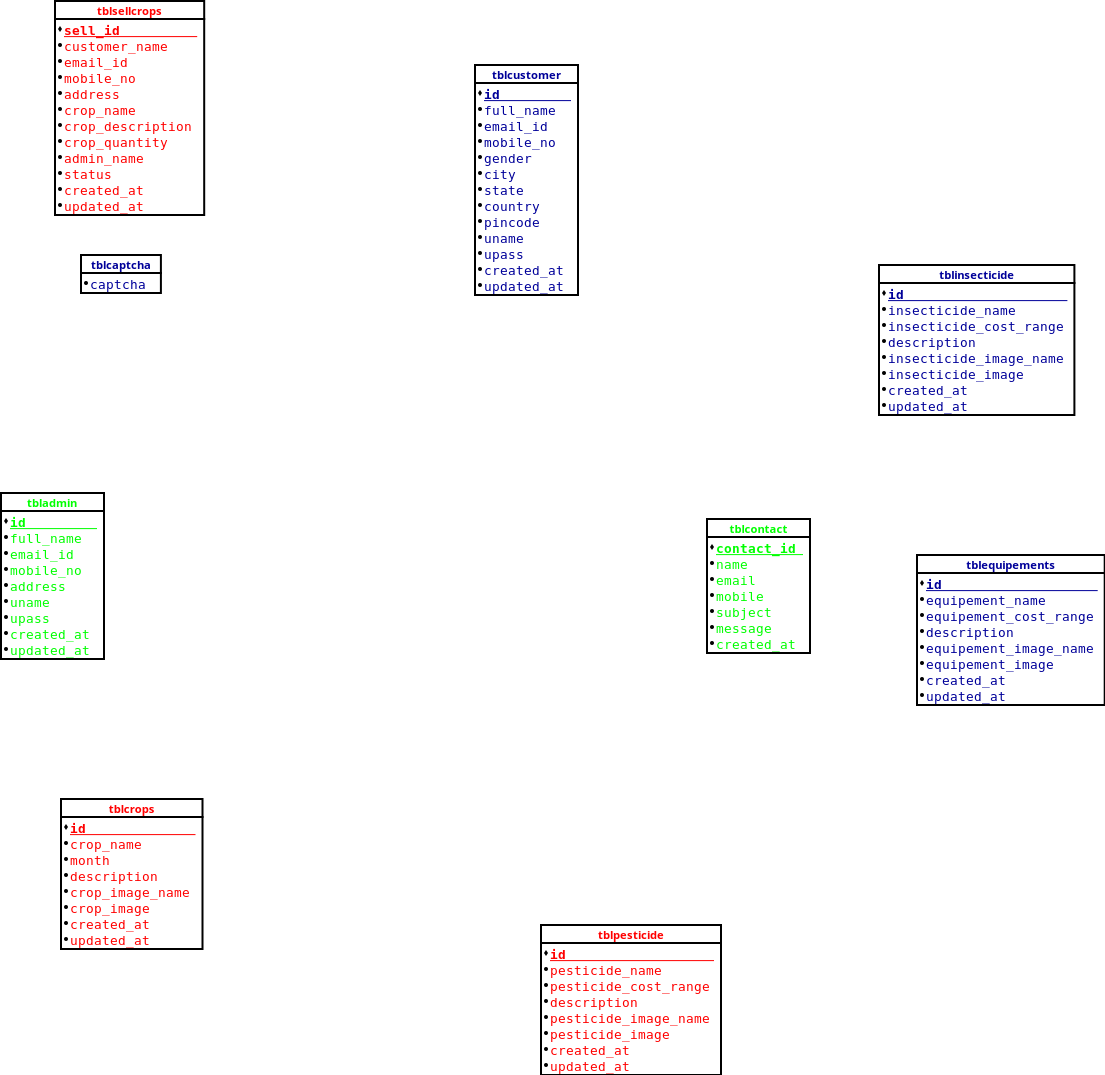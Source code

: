 <?xml version="1.0" encoding="UTF-8"?>
<dia:diagram xmlns:dia="http://www.lysator.liu.se/~alla/dia/">
   <dia:layer name="Background" visible="true" active="true">
      <dia:object type="Database - Table" version="0" id="1"><dia:attribute name="obj_pos">
                <dia:point val="8.2,32"/>
            </dia:attribute>
            <dia:attribute name="obj_bb">
                <dia:rectangle val="8.2,32;9.97,9.2"/>
            </dia:attribute>
            <dia:attribute name="meta">
                <dia:composite type="dict"/>
            </dia:attribute>
            <dia:attribute name="elem_corner">
                <dia:point val="8.2,32"/>
            </dia:attribute>
            <dia:attribute name="elem_width">
                <dia:real val="5.92"/>
            </dia:attribute>
            <dia:attribute name="elem_height">
                <dia:real val="3.5"/>
            </dia:attribute>
            <dia:attribute name="text_colour">
                <dia:color val="#00FF00"/>
            </dia:attribute>
            <dia:attribute name="line_colour">
                <dia:color val="#000000"/>
            </dia:attribute>
            <dia:attribute name="fill_colour">
                <dia:color val="#ffffff"/>
            </dia:attribute>
            <dia:attribute name="line_width">
                <dia:real val="0.1"/>
            </dia:attribute>
            <dia:attribute name="name">
                <dia:string>#tbladmin#</dia:string>
            </dia:attribute>
            <dia:attribute name="comment">
                <dia:string>##</dia:string>
            </dia:attribute>
            <dia:attribute name="visible_comment">
                <dia:boolean val="false"/>
            </dia:attribute>
            <dia:attribute name="tagging_comment">
                <dia:boolean val="false"/>
            </dia:attribute>
            <dia:attribute name="underline_primary_key">
                <dia:boolean val="true"/>
            </dia:attribute>
            <dia:attribute name="bold_primary_keys">
                <dia:boolean val="true"/>
            </dia:attribute>
            <dia:attribute name="normal_font">
                <dia:font family="monospace" style="0" name="Courier"/>
            </dia:attribute>
            <dia:attribute name="name_font">
                <dia:font family="sans" style="80" name="Helvetica-Bold"/>
            </dia:attribute>
            <dia:attribute name="comment_font">
                <dia:font family="sans" style="0" name="Helvetica"/>
            </dia:attribute>
            <dia:attribute name="normal_font_height">
                <dia:real val="0.8"/>
            </dia:attribute>
            <dia:attribute name="name_font_height">
                <dia:real val="0.7"/>
            </dia:attribute>
            <dia:attribute name="comment_font_height">
                <dia:real val="0.7"/>
            </dia:attribute>         <dia:attribute name="attributes"><dia:composite type="table_attribute">
                    <dia:attribute name="name">
                <dia:string>#id#</dia:string>
                </dia:attribute>
                <dia:attribute name="type">
                    <dia:string>##</dia:string>
                </dia:attribute>
                    <dia:attribute name="comment">
                <dia:string>##</dia:string>
                </dia:attribute><dia:attribute name="primary_key">
                    <dia:boolean val="true"/>
                </dia:attribute>
                <dia:attribute name="nullable">
                    <dia:boolean val="false"/>
                </dia:attribute>
                <dia:attribute name="unique">
                    <dia:boolean val="true"/>
                </dia:attribute>
                </dia:composite><dia:composite type="table_attribute">
                    <dia:attribute name="name">
                <dia:string>#full_name#</dia:string>
                </dia:attribute>
                <dia:attribute name="type">
                    <dia:string>##</dia:string>
                </dia:attribute>
                    <dia:attribute name="comment">
                <dia:string>##</dia:string>
                </dia:attribute><dia:attribute name="primary_key">
                    <dia:boolean val="false"/>
                </dia:attribute>
                <dia:attribute name="nullable">
                    <dia:boolean val="false"/>
                </dia:attribute>
                <dia:attribute name="unique">
                    <dia:boolean val="false"/>
                </dia:attribute>
                </dia:composite><dia:composite type="table_attribute">
                    <dia:attribute name="name">
                <dia:string>#email_id#</dia:string>
                </dia:attribute>
                <dia:attribute name="type">
                    <dia:string>##</dia:string>
                </dia:attribute>
                    <dia:attribute name="comment">
                <dia:string>##</dia:string>
                </dia:attribute><dia:attribute name="primary_key">
                    <dia:boolean val="false"/>
                </dia:attribute>
                <dia:attribute name="nullable">
                    <dia:boolean val="false"/>
                </dia:attribute>
                <dia:attribute name="unique">
                    <dia:boolean val="false"/>
                </dia:attribute>
                </dia:composite><dia:composite type="table_attribute">
                    <dia:attribute name="name">
                <dia:string>#mobile_no#</dia:string>
                </dia:attribute>
                <dia:attribute name="type">
                    <dia:string>##</dia:string>
                </dia:attribute>
                    <dia:attribute name="comment">
                <dia:string>##</dia:string>
                </dia:attribute><dia:attribute name="primary_key">
                    <dia:boolean val="false"/>
                </dia:attribute>
                <dia:attribute name="nullable">
                    <dia:boolean val="false"/>
                </dia:attribute>
                <dia:attribute name="unique">
                    <dia:boolean val="false"/>
                </dia:attribute>
                </dia:composite><dia:composite type="table_attribute">
                    <dia:attribute name="name">
                <dia:string>#address#</dia:string>
                </dia:attribute>
                <dia:attribute name="type">
                    <dia:string>##</dia:string>
                </dia:attribute>
                    <dia:attribute name="comment">
                <dia:string>##</dia:string>
                </dia:attribute><dia:attribute name="primary_key">
                    <dia:boolean val="false"/>
                </dia:attribute>
                <dia:attribute name="nullable">
                    <dia:boolean val="false"/>
                </dia:attribute>
                <dia:attribute name="unique">
                    <dia:boolean val="false"/>
                </dia:attribute>
                </dia:composite><dia:composite type="table_attribute">
                    <dia:attribute name="name">
                <dia:string>#uname#</dia:string>
                </dia:attribute>
                <dia:attribute name="type">
                    <dia:string>##</dia:string>
                </dia:attribute>
                    <dia:attribute name="comment">
                <dia:string>##</dia:string>
                </dia:attribute><dia:attribute name="primary_key">
                    <dia:boolean val="false"/>
                </dia:attribute>
                <dia:attribute name="nullable">
                    <dia:boolean val="false"/>
                </dia:attribute>
                <dia:attribute name="unique">
                    <dia:boolean val="false"/>
                </dia:attribute>
                </dia:composite><dia:composite type="table_attribute">
                    <dia:attribute name="name">
                <dia:string>#upass#</dia:string>
                </dia:attribute>
                <dia:attribute name="type">
                    <dia:string>##</dia:string>
                </dia:attribute>
                    <dia:attribute name="comment">
                <dia:string>##</dia:string>
                </dia:attribute><dia:attribute name="primary_key">
                    <dia:boolean val="false"/>
                </dia:attribute>
                <dia:attribute name="nullable">
                    <dia:boolean val="false"/>
                </dia:attribute>
                <dia:attribute name="unique">
                    <dia:boolean val="false"/>
                </dia:attribute>
                </dia:composite><dia:composite type="table_attribute">
                    <dia:attribute name="name">
                <dia:string>#created_at#</dia:string>
                </dia:attribute>
                <dia:attribute name="type">
                    <dia:string>##</dia:string>
                </dia:attribute>
                    <dia:attribute name="comment">
                <dia:string>##</dia:string>
                </dia:attribute><dia:attribute name="primary_key">
                    <dia:boolean val="false"/>
                </dia:attribute>
                <dia:attribute name="nullable">
                    <dia:boolean val="false"/>
                </dia:attribute>
                <dia:attribute name="unique">
                    <dia:boolean val="false"/>
                </dia:attribute>
                </dia:composite><dia:composite type="table_attribute">
                    <dia:attribute name="name">
                <dia:string>#updated_at#</dia:string>
                </dia:attribute>
                <dia:attribute name="type">
                    <dia:string>##</dia:string>
                </dia:attribute>
                    <dia:attribute name="comment">
                <dia:string>##</dia:string>
                </dia:attribute><dia:attribute name="primary_key">
                    <dia:boolean val="false"/>
                </dia:attribute>
                <dia:attribute name="nullable">
                    <dia:boolean val="false"/>
                </dia:attribute>
                <dia:attribute name="unique">
                    <dia:boolean val="false"/>
                </dia:attribute>
                </dia:composite></dia:attribute>
      </dia:object>
      <dia:object type="Database - Table" version="0" id="2"><dia:attribute name="obj_pos">
                <dia:point val="12.2,20.1"/>
            </dia:attribute>
            <dia:attribute name="obj_bb">
                <dia:rectangle val="12.2,20.1;9.97,9.2"/>
            </dia:attribute>
            <dia:attribute name="meta">
                <dia:composite type="dict"/>
            </dia:attribute>
            <dia:attribute name="elem_corner">
                <dia:point val="12.2,20.1"/>
            </dia:attribute>
            <dia:attribute name="elem_width">
                <dia:real val="5.92"/>
            </dia:attribute>
            <dia:attribute name="elem_height">
                <dia:real val="3.5"/>
            </dia:attribute>
            <dia:attribute name="text_colour">
                <dia:color val="#000099"/>
            </dia:attribute>
            <dia:attribute name="line_colour">
                <dia:color val="#000000"/>
            </dia:attribute>
            <dia:attribute name="fill_colour">
                <dia:color val="#ffffff"/>
            </dia:attribute>
            <dia:attribute name="line_width">
                <dia:real val="0.1"/>
            </dia:attribute>
            <dia:attribute name="name">
                <dia:string>#tblcaptcha#</dia:string>
            </dia:attribute>
            <dia:attribute name="comment">
                <dia:string>##</dia:string>
            </dia:attribute>
            <dia:attribute name="visible_comment">
                <dia:boolean val="false"/>
            </dia:attribute>
            <dia:attribute name="tagging_comment">
                <dia:boolean val="false"/>
            </dia:attribute>
            <dia:attribute name="underline_primary_key">
                <dia:boolean val="true"/>
            </dia:attribute>
            <dia:attribute name="bold_primary_keys">
                <dia:boolean val="true"/>
            </dia:attribute>
            <dia:attribute name="normal_font">
                <dia:font family="monospace" style="0" name="Courier"/>
            </dia:attribute>
            <dia:attribute name="name_font">
                <dia:font family="sans" style="80" name="Helvetica-Bold"/>
            </dia:attribute>
            <dia:attribute name="comment_font">
                <dia:font family="sans" style="0" name="Helvetica"/>
            </dia:attribute>
            <dia:attribute name="normal_font_height">
                <dia:real val="0.8"/>
            </dia:attribute>
            <dia:attribute name="name_font_height">
                <dia:real val="0.7"/>
            </dia:attribute>
            <dia:attribute name="comment_font_height">
                <dia:real val="0.7"/>
            </dia:attribute>         <dia:attribute name="attributes"><dia:composite type="table_attribute">
                    <dia:attribute name="name">
                <dia:string>#captcha#</dia:string>
                </dia:attribute>
                <dia:attribute name="type">
                    <dia:string>##</dia:string>
                </dia:attribute>
                    <dia:attribute name="comment">
                <dia:string>##</dia:string>
                </dia:attribute><dia:attribute name="primary_key">
                    <dia:boolean val="false"/>
                </dia:attribute>
                <dia:attribute name="nullable">
                    <dia:boolean val="false"/>
                </dia:attribute>
                <dia:attribute name="unique">
                    <dia:boolean val="false"/>
                </dia:attribute>
                </dia:composite></dia:attribute>
      </dia:object>
      <dia:object type="Database - Table" version="0" id="3"><dia:attribute name="obj_pos">
                <dia:point val="43.5,33.3"/>
            </dia:attribute>
            <dia:attribute name="obj_bb">
                <dia:rectangle val="43.5,33.3;9.97,9.2"/>
            </dia:attribute>
            <dia:attribute name="meta">
                <dia:composite type="dict"/>
            </dia:attribute>
            <dia:attribute name="elem_corner">
                <dia:point val="43.5,33.3"/>
            </dia:attribute>
            <dia:attribute name="elem_width">
                <dia:real val="5.92"/>
            </dia:attribute>
            <dia:attribute name="elem_height">
                <dia:real val="3.5"/>
            </dia:attribute>
            <dia:attribute name="text_colour">
                <dia:color val="#00FF00"/>
            </dia:attribute>
            <dia:attribute name="line_colour">
                <dia:color val="#000000"/>
            </dia:attribute>
            <dia:attribute name="fill_colour">
                <dia:color val="#ffffff"/>
            </dia:attribute>
            <dia:attribute name="line_width">
                <dia:real val="0.1"/>
            </dia:attribute>
            <dia:attribute name="name">
                <dia:string>#tblcontact#</dia:string>
            </dia:attribute>
            <dia:attribute name="comment">
                <dia:string>##</dia:string>
            </dia:attribute>
            <dia:attribute name="visible_comment">
                <dia:boolean val="false"/>
            </dia:attribute>
            <dia:attribute name="tagging_comment">
                <dia:boolean val="false"/>
            </dia:attribute>
            <dia:attribute name="underline_primary_key">
                <dia:boolean val="true"/>
            </dia:attribute>
            <dia:attribute name="bold_primary_keys">
                <dia:boolean val="true"/>
            </dia:attribute>
            <dia:attribute name="normal_font">
                <dia:font family="monospace" style="0" name="Courier"/>
            </dia:attribute>
            <dia:attribute name="name_font">
                <dia:font family="sans" style="80" name="Helvetica-Bold"/>
            </dia:attribute>
            <dia:attribute name="comment_font">
                <dia:font family="sans" style="0" name="Helvetica"/>
            </dia:attribute>
            <dia:attribute name="normal_font_height">
                <dia:real val="0.8"/>
            </dia:attribute>
            <dia:attribute name="name_font_height">
                <dia:real val="0.7"/>
            </dia:attribute>
            <dia:attribute name="comment_font_height">
                <dia:real val="0.7"/>
            </dia:attribute>         <dia:attribute name="attributes"><dia:composite type="table_attribute">
                    <dia:attribute name="name">
                <dia:string>#contact_id#</dia:string>
                </dia:attribute>
                <dia:attribute name="type">
                    <dia:string>##</dia:string>
                </dia:attribute>
                    <dia:attribute name="comment">
                <dia:string>##</dia:string>
                </dia:attribute><dia:attribute name="primary_key">
                    <dia:boolean val="true"/>
                </dia:attribute>
                <dia:attribute name="nullable">
                    <dia:boolean val="false"/>
                </dia:attribute>
                <dia:attribute name="unique">
                    <dia:boolean val="true"/>
                </dia:attribute>
                </dia:composite><dia:composite type="table_attribute">
                    <dia:attribute name="name">
                <dia:string>#name#</dia:string>
                </dia:attribute>
                <dia:attribute name="type">
                    <dia:string>##</dia:string>
                </dia:attribute>
                    <dia:attribute name="comment">
                <dia:string>##</dia:string>
                </dia:attribute><dia:attribute name="primary_key">
                    <dia:boolean val="false"/>
                </dia:attribute>
                <dia:attribute name="nullable">
                    <dia:boolean val="false"/>
                </dia:attribute>
                <dia:attribute name="unique">
                    <dia:boolean val="false"/>
                </dia:attribute>
                </dia:composite><dia:composite type="table_attribute">
                    <dia:attribute name="name">
                <dia:string>#email#</dia:string>
                </dia:attribute>
                <dia:attribute name="type">
                    <dia:string>##</dia:string>
                </dia:attribute>
                    <dia:attribute name="comment">
                <dia:string>##</dia:string>
                </dia:attribute><dia:attribute name="primary_key">
                    <dia:boolean val="false"/>
                </dia:attribute>
                <dia:attribute name="nullable">
                    <dia:boolean val="false"/>
                </dia:attribute>
                <dia:attribute name="unique">
                    <dia:boolean val="false"/>
                </dia:attribute>
                </dia:composite><dia:composite type="table_attribute">
                    <dia:attribute name="name">
                <dia:string>#mobile#</dia:string>
                </dia:attribute>
                <dia:attribute name="type">
                    <dia:string>##</dia:string>
                </dia:attribute>
                    <dia:attribute name="comment">
                <dia:string>##</dia:string>
                </dia:attribute><dia:attribute name="primary_key">
                    <dia:boolean val="false"/>
                </dia:attribute>
                <dia:attribute name="nullable">
                    <dia:boolean val="false"/>
                </dia:attribute>
                <dia:attribute name="unique">
                    <dia:boolean val="false"/>
                </dia:attribute>
                </dia:composite><dia:composite type="table_attribute">
                    <dia:attribute name="name">
                <dia:string>#subject#</dia:string>
                </dia:attribute>
                <dia:attribute name="type">
                    <dia:string>##</dia:string>
                </dia:attribute>
                    <dia:attribute name="comment">
                <dia:string>##</dia:string>
                </dia:attribute><dia:attribute name="primary_key">
                    <dia:boolean val="false"/>
                </dia:attribute>
                <dia:attribute name="nullable">
                    <dia:boolean val="false"/>
                </dia:attribute>
                <dia:attribute name="unique">
                    <dia:boolean val="false"/>
                </dia:attribute>
                </dia:composite><dia:composite type="table_attribute">
                    <dia:attribute name="name">
                <dia:string>#message#</dia:string>
                </dia:attribute>
                <dia:attribute name="type">
                    <dia:string>##</dia:string>
                </dia:attribute>
                    <dia:attribute name="comment">
                <dia:string>##</dia:string>
                </dia:attribute><dia:attribute name="primary_key">
                    <dia:boolean val="false"/>
                </dia:attribute>
                <dia:attribute name="nullable">
                    <dia:boolean val="false"/>
                </dia:attribute>
                <dia:attribute name="unique">
                    <dia:boolean val="false"/>
                </dia:attribute>
                </dia:composite><dia:composite type="table_attribute">
                    <dia:attribute name="name">
                <dia:string>#created_at#</dia:string>
                </dia:attribute>
                <dia:attribute name="type">
                    <dia:string>##</dia:string>
                </dia:attribute>
                    <dia:attribute name="comment">
                <dia:string>##</dia:string>
                </dia:attribute><dia:attribute name="primary_key">
                    <dia:boolean val="false"/>
                </dia:attribute>
                <dia:attribute name="nullable">
                    <dia:boolean val="false"/>
                </dia:attribute>
                <dia:attribute name="unique">
                    <dia:boolean val="false"/>
                </dia:attribute>
                </dia:composite></dia:attribute>
      </dia:object>
      <dia:object type="Database - Table" version="0" id="4"><dia:attribute name="obj_pos">
                <dia:point val="11.2,47.3"/>
            </dia:attribute>
            <dia:attribute name="obj_bb">
                <dia:rectangle val="11.2,47.3;9.97,9.2"/>
            </dia:attribute>
            <dia:attribute name="meta">
                <dia:composite type="dict"/>
            </dia:attribute>
            <dia:attribute name="elem_corner">
                <dia:point val="11.2,47.3"/>
            </dia:attribute>
            <dia:attribute name="elem_width">
                <dia:real val="5.92"/>
            </dia:attribute>
            <dia:attribute name="elem_height">
                <dia:real val="3.5"/>
            </dia:attribute>
            <dia:attribute name="text_colour">
                <dia:color val="#FF0000"/>
            </dia:attribute>
            <dia:attribute name="line_colour">
                <dia:color val="#000000"/>
            </dia:attribute>
            <dia:attribute name="fill_colour">
                <dia:color val="#ffffff"/>
            </dia:attribute>
            <dia:attribute name="line_width">
                <dia:real val="0.1"/>
            </dia:attribute>
            <dia:attribute name="name">
                <dia:string>#tblcrops#</dia:string>
            </dia:attribute>
            <dia:attribute name="comment">
                <dia:string>##</dia:string>
            </dia:attribute>
            <dia:attribute name="visible_comment">
                <dia:boolean val="false"/>
            </dia:attribute>
            <dia:attribute name="tagging_comment">
                <dia:boolean val="false"/>
            </dia:attribute>
            <dia:attribute name="underline_primary_key">
                <dia:boolean val="true"/>
            </dia:attribute>
            <dia:attribute name="bold_primary_keys">
                <dia:boolean val="true"/>
            </dia:attribute>
            <dia:attribute name="normal_font">
                <dia:font family="monospace" style="0" name="Courier"/>
            </dia:attribute>
            <dia:attribute name="name_font">
                <dia:font family="sans" style="80" name="Helvetica-Bold"/>
            </dia:attribute>
            <dia:attribute name="comment_font">
                <dia:font family="sans" style="0" name="Helvetica"/>
            </dia:attribute>
            <dia:attribute name="normal_font_height">
                <dia:real val="0.8"/>
            </dia:attribute>
            <dia:attribute name="name_font_height">
                <dia:real val="0.7"/>
            </dia:attribute>
            <dia:attribute name="comment_font_height">
                <dia:real val="0.7"/>
            </dia:attribute>         <dia:attribute name="attributes"><dia:composite type="table_attribute">
                    <dia:attribute name="name">
                <dia:string>#id#</dia:string>
                </dia:attribute>
                <dia:attribute name="type">
                    <dia:string>##</dia:string>
                </dia:attribute>
                    <dia:attribute name="comment">
                <dia:string>##</dia:string>
                </dia:attribute><dia:attribute name="primary_key">
                    <dia:boolean val="true"/>
                </dia:attribute>
                <dia:attribute name="nullable">
                    <dia:boolean val="false"/>
                </dia:attribute>
                <dia:attribute name="unique">
                    <dia:boolean val="true"/>
                </dia:attribute>
                </dia:composite><dia:composite type="table_attribute">
                    <dia:attribute name="name">
                <dia:string>#crop_name#</dia:string>
                </dia:attribute>
                <dia:attribute name="type">
                    <dia:string>##</dia:string>
                </dia:attribute>
                    <dia:attribute name="comment">
                <dia:string>##</dia:string>
                </dia:attribute><dia:attribute name="primary_key">
                    <dia:boolean val="false"/>
                </dia:attribute>
                <dia:attribute name="nullable">
                    <dia:boolean val="false"/>
                </dia:attribute>
                <dia:attribute name="unique">
                    <dia:boolean val="false"/>
                </dia:attribute>
                </dia:composite><dia:composite type="table_attribute">
                    <dia:attribute name="name">
                <dia:string>#month#</dia:string>
                </dia:attribute>
                <dia:attribute name="type">
                    <dia:string>##</dia:string>
                </dia:attribute>
                    <dia:attribute name="comment">
                <dia:string>##</dia:string>
                </dia:attribute><dia:attribute name="primary_key">
                    <dia:boolean val="false"/>
                </dia:attribute>
                <dia:attribute name="nullable">
                    <dia:boolean val="false"/>
                </dia:attribute>
                <dia:attribute name="unique">
                    <dia:boolean val="false"/>
                </dia:attribute>
                </dia:composite><dia:composite type="table_attribute">
                    <dia:attribute name="name">
                <dia:string>#description#</dia:string>
                </dia:attribute>
                <dia:attribute name="type">
                    <dia:string>##</dia:string>
                </dia:attribute>
                    <dia:attribute name="comment">
                <dia:string>##</dia:string>
                </dia:attribute><dia:attribute name="primary_key">
                    <dia:boolean val="false"/>
                </dia:attribute>
                <dia:attribute name="nullable">
                    <dia:boolean val="false"/>
                </dia:attribute>
                <dia:attribute name="unique">
                    <dia:boolean val="false"/>
                </dia:attribute>
                </dia:composite><dia:composite type="table_attribute">
                    <dia:attribute name="name">
                <dia:string>#crop_image_name#</dia:string>
                </dia:attribute>
                <dia:attribute name="type">
                    <dia:string>##</dia:string>
                </dia:attribute>
                    <dia:attribute name="comment">
                <dia:string>##</dia:string>
                </dia:attribute><dia:attribute name="primary_key">
                    <dia:boolean val="false"/>
                </dia:attribute>
                <dia:attribute name="nullable">
                    <dia:boolean val="false"/>
                </dia:attribute>
                <dia:attribute name="unique">
                    <dia:boolean val="false"/>
                </dia:attribute>
                </dia:composite><dia:composite type="table_attribute">
                    <dia:attribute name="name">
                <dia:string>#crop_image#</dia:string>
                </dia:attribute>
                <dia:attribute name="type">
                    <dia:string>##</dia:string>
                </dia:attribute>
                    <dia:attribute name="comment">
                <dia:string>##</dia:string>
                </dia:attribute><dia:attribute name="primary_key">
                    <dia:boolean val="false"/>
                </dia:attribute>
                <dia:attribute name="nullable">
                    <dia:boolean val="false"/>
                </dia:attribute>
                <dia:attribute name="unique">
                    <dia:boolean val="false"/>
                </dia:attribute>
                </dia:composite><dia:composite type="table_attribute">
                    <dia:attribute name="name">
                <dia:string>#created_at#</dia:string>
                </dia:attribute>
                <dia:attribute name="type">
                    <dia:string>##</dia:string>
                </dia:attribute>
                    <dia:attribute name="comment">
                <dia:string>##</dia:string>
                </dia:attribute><dia:attribute name="primary_key">
                    <dia:boolean val="false"/>
                </dia:attribute>
                <dia:attribute name="nullable">
                    <dia:boolean val="false"/>
                </dia:attribute>
                <dia:attribute name="unique">
                    <dia:boolean val="false"/>
                </dia:attribute>
                </dia:composite><dia:composite type="table_attribute">
                    <dia:attribute name="name">
                <dia:string>#updated_at#</dia:string>
                </dia:attribute>
                <dia:attribute name="type">
                    <dia:string>##</dia:string>
                </dia:attribute>
                    <dia:attribute name="comment">
                <dia:string>##</dia:string>
                </dia:attribute><dia:attribute name="primary_key">
                    <dia:boolean val="false"/>
                </dia:attribute>
                <dia:attribute name="nullable">
                    <dia:boolean val="false"/>
                </dia:attribute>
                <dia:attribute name="unique">
                    <dia:boolean val="false"/>
                </dia:attribute>
                </dia:composite></dia:attribute>
      </dia:object>
      <dia:object type="Database - Table" version="0" id="5"><dia:attribute name="obj_pos">
                <dia:point val="31.9,10.6"/>
            </dia:attribute>
            <dia:attribute name="obj_bb">
                <dia:rectangle val="31.9,10.6;9.97,9.2"/>
            </dia:attribute>
            <dia:attribute name="meta">
                <dia:composite type="dict"/>
            </dia:attribute>
            <dia:attribute name="elem_corner">
                <dia:point val="31.9,10.6"/>
            </dia:attribute>
            <dia:attribute name="elem_width">
                <dia:real val="5.92"/>
            </dia:attribute>
            <dia:attribute name="elem_height">
                <dia:real val="3.5"/>
            </dia:attribute>
            <dia:attribute name="text_colour">
                <dia:color val="#000099"/>
            </dia:attribute>
            <dia:attribute name="line_colour">
                <dia:color val="#000000"/>
            </dia:attribute>
            <dia:attribute name="fill_colour">
                <dia:color val="#ffffff"/>
            </dia:attribute>
            <dia:attribute name="line_width">
                <dia:real val="0.1"/>
            </dia:attribute>
            <dia:attribute name="name">
                <dia:string>#tblcustomer#</dia:string>
            </dia:attribute>
            <dia:attribute name="comment">
                <dia:string>##</dia:string>
            </dia:attribute>
            <dia:attribute name="visible_comment">
                <dia:boolean val="false"/>
            </dia:attribute>
            <dia:attribute name="tagging_comment">
                <dia:boolean val="false"/>
            </dia:attribute>
            <dia:attribute name="underline_primary_key">
                <dia:boolean val="true"/>
            </dia:attribute>
            <dia:attribute name="bold_primary_keys">
                <dia:boolean val="true"/>
            </dia:attribute>
            <dia:attribute name="normal_font">
                <dia:font family="monospace" style="0" name="Courier"/>
            </dia:attribute>
            <dia:attribute name="name_font">
                <dia:font family="sans" style="80" name="Helvetica-Bold"/>
            </dia:attribute>
            <dia:attribute name="comment_font">
                <dia:font family="sans" style="0" name="Helvetica"/>
            </dia:attribute>
            <dia:attribute name="normal_font_height">
                <dia:real val="0.8"/>
            </dia:attribute>
            <dia:attribute name="name_font_height">
                <dia:real val="0.7"/>
            </dia:attribute>
            <dia:attribute name="comment_font_height">
                <dia:real val="0.7"/>
            </dia:attribute>         <dia:attribute name="attributes"><dia:composite type="table_attribute">
                    <dia:attribute name="name">
                <dia:string>#id#</dia:string>
                </dia:attribute>
                <dia:attribute name="type">
                    <dia:string>##</dia:string>
                </dia:attribute>
                    <dia:attribute name="comment">
                <dia:string>##</dia:string>
                </dia:attribute><dia:attribute name="primary_key">
                    <dia:boolean val="true"/>
                </dia:attribute>
                <dia:attribute name="nullable">
                    <dia:boolean val="false"/>
                </dia:attribute>
                <dia:attribute name="unique">
                    <dia:boolean val="true"/>
                </dia:attribute>
                </dia:composite><dia:composite type="table_attribute">
                    <dia:attribute name="name">
                <dia:string>#full_name#</dia:string>
                </dia:attribute>
                <dia:attribute name="type">
                    <dia:string>##</dia:string>
                </dia:attribute>
                    <dia:attribute name="comment">
                <dia:string>##</dia:string>
                </dia:attribute><dia:attribute name="primary_key">
                    <dia:boolean val="false"/>
                </dia:attribute>
                <dia:attribute name="nullable">
                    <dia:boolean val="false"/>
                </dia:attribute>
                <dia:attribute name="unique">
                    <dia:boolean val="false"/>
                </dia:attribute>
                </dia:composite><dia:composite type="table_attribute">
                    <dia:attribute name="name">
                <dia:string>#email_id#</dia:string>
                </dia:attribute>
                <dia:attribute name="type">
                    <dia:string>##</dia:string>
                </dia:attribute>
                    <dia:attribute name="comment">
                <dia:string>##</dia:string>
                </dia:attribute><dia:attribute name="primary_key">
                    <dia:boolean val="false"/>
                </dia:attribute>
                <dia:attribute name="nullable">
                    <dia:boolean val="false"/>
                </dia:attribute>
                <dia:attribute name="unique">
                    <dia:boolean val="false"/>
                </dia:attribute>
                </dia:composite><dia:composite type="table_attribute">
                    <dia:attribute name="name">
                <dia:string>#mobile_no#</dia:string>
                </dia:attribute>
                <dia:attribute name="type">
                    <dia:string>##</dia:string>
                </dia:attribute>
                    <dia:attribute name="comment">
                <dia:string>##</dia:string>
                </dia:attribute><dia:attribute name="primary_key">
                    <dia:boolean val="false"/>
                </dia:attribute>
                <dia:attribute name="nullable">
                    <dia:boolean val="false"/>
                </dia:attribute>
                <dia:attribute name="unique">
                    <dia:boolean val="false"/>
                </dia:attribute>
                </dia:composite><dia:composite type="table_attribute">
                    <dia:attribute name="name">
                <dia:string>#gender#</dia:string>
                </dia:attribute>
                <dia:attribute name="type">
                    <dia:string>##</dia:string>
                </dia:attribute>
                    <dia:attribute name="comment">
                <dia:string>##</dia:string>
                </dia:attribute><dia:attribute name="primary_key">
                    <dia:boolean val="false"/>
                </dia:attribute>
                <dia:attribute name="nullable">
                    <dia:boolean val="false"/>
                </dia:attribute>
                <dia:attribute name="unique">
                    <dia:boolean val="false"/>
                </dia:attribute>
                </dia:composite><dia:composite type="table_attribute">
                    <dia:attribute name="name">
                <dia:string>#city#</dia:string>
                </dia:attribute>
                <dia:attribute name="type">
                    <dia:string>##</dia:string>
                </dia:attribute>
                    <dia:attribute name="comment">
                <dia:string>##</dia:string>
                </dia:attribute><dia:attribute name="primary_key">
                    <dia:boolean val="false"/>
                </dia:attribute>
                <dia:attribute name="nullable">
                    <dia:boolean val="false"/>
                </dia:attribute>
                <dia:attribute name="unique">
                    <dia:boolean val="false"/>
                </dia:attribute>
                </dia:composite><dia:composite type="table_attribute">
                    <dia:attribute name="name">
                <dia:string>#state#</dia:string>
                </dia:attribute>
                <dia:attribute name="type">
                    <dia:string>##</dia:string>
                </dia:attribute>
                    <dia:attribute name="comment">
                <dia:string>##</dia:string>
                </dia:attribute><dia:attribute name="primary_key">
                    <dia:boolean val="false"/>
                </dia:attribute>
                <dia:attribute name="nullable">
                    <dia:boolean val="false"/>
                </dia:attribute>
                <dia:attribute name="unique">
                    <dia:boolean val="false"/>
                </dia:attribute>
                </dia:composite><dia:composite type="table_attribute">
                    <dia:attribute name="name">
                <dia:string>#country#</dia:string>
                </dia:attribute>
                <dia:attribute name="type">
                    <dia:string>##</dia:string>
                </dia:attribute>
                    <dia:attribute name="comment">
                <dia:string>##</dia:string>
                </dia:attribute><dia:attribute name="primary_key">
                    <dia:boolean val="false"/>
                </dia:attribute>
                <dia:attribute name="nullable">
                    <dia:boolean val="false"/>
                </dia:attribute>
                <dia:attribute name="unique">
                    <dia:boolean val="false"/>
                </dia:attribute>
                </dia:composite><dia:composite type="table_attribute">
                    <dia:attribute name="name">
                <dia:string>#pincode#</dia:string>
                </dia:attribute>
                <dia:attribute name="type">
                    <dia:string>##</dia:string>
                </dia:attribute>
                    <dia:attribute name="comment">
                <dia:string>##</dia:string>
                </dia:attribute><dia:attribute name="primary_key">
                    <dia:boolean val="false"/>
                </dia:attribute>
                <dia:attribute name="nullable">
                    <dia:boolean val="false"/>
                </dia:attribute>
                <dia:attribute name="unique">
                    <dia:boolean val="false"/>
                </dia:attribute>
                </dia:composite><dia:composite type="table_attribute">
                    <dia:attribute name="name">
                <dia:string>#uname#</dia:string>
                </dia:attribute>
                <dia:attribute name="type">
                    <dia:string>##</dia:string>
                </dia:attribute>
                    <dia:attribute name="comment">
                <dia:string>##</dia:string>
                </dia:attribute><dia:attribute name="primary_key">
                    <dia:boolean val="false"/>
                </dia:attribute>
                <dia:attribute name="nullable">
                    <dia:boolean val="false"/>
                </dia:attribute>
                <dia:attribute name="unique">
                    <dia:boolean val="false"/>
                </dia:attribute>
                </dia:composite><dia:composite type="table_attribute">
                    <dia:attribute name="name">
                <dia:string>#upass#</dia:string>
                </dia:attribute>
                <dia:attribute name="type">
                    <dia:string>##</dia:string>
                </dia:attribute>
                    <dia:attribute name="comment">
                <dia:string>##</dia:string>
                </dia:attribute><dia:attribute name="primary_key">
                    <dia:boolean val="false"/>
                </dia:attribute>
                <dia:attribute name="nullable">
                    <dia:boolean val="false"/>
                </dia:attribute>
                <dia:attribute name="unique">
                    <dia:boolean val="false"/>
                </dia:attribute>
                </dia:composite><dia:composite type="table_attribute">
                    <dia:attribute name="name">
                <dia:string>#created_at#</dia:string>
                </dia:attribute>
                <dia:attribute name="type">
                    <dia:string>##</dia:string>
                </dia:attribute>
                    <dia:attribute name="comment">
                <dia:string>##</dia:string>
                </dia:attribute><dia:attribute name="primary_key">
                    <dia:boolean val="false"/>
                </dia:attribute>
                <dia:attribute name="nullable">
                    <dia:boolean val="false"/>
                </dia:attribute>
                <dia:attribute name="unique">
                    <dia:boolean val="false"/>
                </dia:attribute>
                </dia:composite><dia:composite type="table_attribute">
                    <dia:attribute name="name">
                <dia:string>#updated_at#</dia:string>
                </dia:attribute>
                <dia:attribute name="type">
                    <dia:string>##</dia:string>
                </dia:attribute>
                    <dia:attribute name="comment">
                <dia:string>##</dia:string>
                </dia:attribute><dia:attribute name="primary_key">
                    <dia:boolean val="false"/>
                </dia:attribute>
                <dia:attribute name="nullable">
                    <dia:boolean val="false"/>
                </dia:attribute>
                <dia:attribute name="unique">
                    <dia:boolean val="false"/>
                </dia:attribute>
                </dia:composite></dia:attribute>
      </dia:object>
      <dia:object type="Database - Table" version="0" id="6"><dia:attribute name="obj_pos">
                <dia:point val="54,35.1"/>
            </dia:attribute>
            <dia:attribute name="obj_bb">
                <dia:rectangle val="54,35.1;9.97,9.2"/>
            </dia:attribute>
            <dia:attribute name="meta">
                <dia:composite type="dict"/>
            </dia:attribute>
            <dia:attribute name="elem_corner">
                <dia:point val="54,35.1"/>
            </dia:attribute>
            <dia:attribute name="elem_width">
                <dia:real val="5.92"/>
            </dia:attribute>
            <dia:attribute name="elem_height">
                <dia:real val="3.5"/>
            </dia:attribute>
            <dia:attribute name="text_colour">
                <dia:color val="#000099"/>
            </dia:attribute>
            <dia:attribute name="line_colour">
                <dia:color val="#000000"/>
            </dia:attribute>
            <dia:attribute name="fill_colour">
                <dia:color val="#ffffff"/>
            </dia:attribute>
            <dia:attribute name="line_width">
                <dia:real val="0.1"/>
            </dia:attribute>
            <dia:attribute name="name">
                <dia:string>#tblequipements#</dia:string>
            </dia:attribute>
            <dia:attribute name="comment">
                <dia:string>##</dia:string>
            </dia:attribute>
            <dia:attribute name="visible_comment">
                <dia:boolean val="false"/>
            </dia:attribute>
            <dia:attribute name="tagging_comment">
                <dia:boolean val="false"/>
            </dia:attribute>
            <dia:attribute name="underline_primary_key">
                <dia:boolean val="true"/>
            </dia:attribute>
            <dia:attribute name="bold_primary_keys">
                <dia:boolean val="true"/>
            </dia:attribute>
            <dia:attribute name="normal_font">
                <dia:font family="monospace" style="0" name="Courier"/>
            </dia:attribute>
            <dia:attribute name="name_font">
                <dia:font family="sans" style="80" name="Helvetica-Bold"/>
            </dia:attribute>
            <dia:attribute name="comment_font">
                <dia:font family="sans" style="0" name="Helvetica"/>
            </dia:attribute>
            <dia:attribute name="normal_font_height">
                <dia:real val="0.8"/>
            </dia:attribute>
            <dia:attribute name="name_font_height">
                <dia:real val="0.7"/>
            </dia:attribute>
            <dia:attribute name="comment_font_height">
                <dia:real val="0.7"/>
            </dia:attribute>         <dia:attribute name="attributes"><dia:composite type="table_attribute">
                    <dia:attribute name="name">
                <dia:string>#id#</dia:string>
                </dia:attribute>
                <dia:attribute name="type">
                    <dia:string>##</dia:string>
                </dia:attribute>
                    <dia:attribute name="comment">
                <dia:string>##</dia:string>
                </dia:attribute><dia:attribute name="primary_key">
                    <dia:boolean val="true"/>
                </dia:attribute>
                <dia:attribute name="nullable">
                    <dia:boolean val="false"/>
                </dia:attribute>
                <dia:attribute name="unique">
                    <dia:boolean val="true"/>
                </dia:attribute>
                </dia:composite><dia:composite type="table_attribute">
                    <dia:attribute name="name">
                <dia:string>#equipement_name#</dia:string>
                </dia:attribute>
                <dia:attribute name="type">
                    <dia:string>##</dia:string>
                </dia:attribute>
                    <dia:attribute name="comment">
                <dia:string>##</dia:string>
                </dia:attribute><dia:attribute name="primary_key">
                    <dia:boolean val="false"/>
                </dia:attribute>
                <dia:attribute name="nullable">
                    <dia:boolean val="false"/>
                </dia:attribute>
                <dia:attribute name="unique">
                    <dia:boolean val="false"/>
                </dia:attribute>
                </dia:composite><dia:composite type="table_attribute">
                    <dia:attribute name="name">
                <dia:string>#equipement_cost_range#</dia:string>
                </dia:attribute>
                <dia:attribute name="type">
                    <dia:string>##</dia:string>
                </dia:attribute>
                    <dia:attribute name="comment">
                <dia:string>##</dia:string>
                </dia:attribute><dia:attribute name="primary_key">
                    <dia:boolean val="false"/>
                </dia:attribute>
                <dia:attribute name="nullable">
                    <dia:boolean val="false"/>
                </dia:attribute>
                <dia:attribute name="unique">
                    <dia:boolean val="false"/>
                </dia:attribute>
                </dia:composite><dia:composite type="table_attribute">
                    <dia:attribute name="name">
                <dia:string>#description#</dia:string>
                </dia:attribute>
                <dia:attribute name="type">
                    <dia:string>##</dia:string>
                </dia:attribute>
                    <dia:attribute name="comment">
                <dia:string>##</dia:string>
                </dia:attribute><dia:attribute name="primary_key">
                    <dia:boolean val="false"/>
                </dia:attribute>
                <dia:attribute name="nullable">
                    <dia:boolean val="false"/>
                </dia:attribute>
                <dia:attribute name="unique">
                    <dia:boolean val="false"/>
                </dia:attribute>
                </dia:composite><dia:composite type="table_attribute">
                    <dia:attribute name="name">
                <dia:string>#equipement_image_name#</dia:string>
                </dia:attribute>
                <dia:attribute name="type">
                    <dia:string>##</dia:string>
                </dia:attribute>
                    <dia:attribute name="comment">
                <dia:string>##</dia:string>
                </dia:attribute><dia:attribute name="primary_key">
                    <dia:boolean val="false"/>
                </dia:attribute>
                <dia:attribute name="nullable">
                    <dia:boolean val="false"/>
                </dia:attribute>
                <dia:attribute name="unique">
                    <dia:boolean val="false"/>
                </dia:attribute>
                </dia:composite><dia:composite type="table_attribute">
                    <dia:attribute name="name">
                <dia:string>#equipement_image#</dia:string>
                </dia:attribute>
                <dia:attribute name="type">
                    <dia:string>##</dia:string>
                </dia:attribute>
                    <dia:attribute name="comment">
                <dia:string>##</dia:string>
                </dia:attribute><dia:attribute name="primary_key">
                    <dia:boolean val="false"/>
                </dia:attribute>
                <dia:attribute name="nullable">
                    <dia:boolean val="false"/>
                </dia:attribute>
                <dia:attribute name="unique">
                    <dia:boolean val="false"/>
                </dia:attribute>
                </dia:composite><dia:composite type="table_attribute">
                    <dia:attribute name="name">
                <dia:string>#created_at#</dia:string>
                </dia:attribute>
                <dia:attribute name="type">
                    <dia:string>##</dia:string>
                </dia:attribute>
                    <dia:attribute name="comment">
                <dia:string>##</dia:string>
                </dia:attribute><dia:attribute name="primary_key">
                    <dia:boolean val="false"/>
                </dia:attribute>
                <dia:attribute name="nullable">
                    <dia:boolean val="false"/>
                </dia:attribute>
                <dia:attribute name="unique">
                    <dia:boolean val="false"/>
                </dia:attribute>
                </dia:composite><dia:composite type="table_attribute">
                    <dia:attribute name="name">
                <dia:string>#updated_at#</dia:string>
                </dia:attribute>
                <dia:attribute name="type">
                    <dia:string>##</dia:string>
                </dia:attribute>
                    <dia:attribute name="comment">
                <dia:string>##</dia:string>
                </dia:attribute><dia:attribute name="primary_key">
                    <dia:boolean val="false"/>
                </dia:attribute>
                <dia:attribute name="nullable">
                    <dia:boolean val="false"/>
                </dia:attribute>
                <dia:attribute name="unique">
                    <dia:boolean val="false"/>
                </dia:attribute>
                </dia:composite></dia:attribute>
      </dia:object>
      <dia:object type="Database - Table" version="0" id="7"><dia:attribute name="obj_pos">
                <dia:point val="52.1,20.6"/>
            </dia:attribute>
            <dia:attribute name="obj_bb">
                <dia:rectangle val="52.1,20.6;9.97,9.2"/>
            </dia:attribute>
            <dia:attribute name="meta">
                <dia:composite type="dict"/>
            </dia:attribute>
            <dia:attribute name="elem_corner">
                <dia:point val="52.1,20.6"/>
            </dia:attribute>
            <dia:attribute name="elem_width">
                <dia:real val="5.92"/>
            </dia:attribute>
            <dia:attribute name="elem_height">
                <dia:real val="3.5"/>
            </dia:attribute>
            <dia:attribute name="text_colour">
                <dia:color val="#000099"/>
            </dia:attribute>
            <dia:attribute name="line_colour">
                <dia:color val="#000000"/>
            </dia:attribute>
            <dia:attribute name="fill_colour">
                <dia:color val="#ffffff"/>
            </dia:attribute>
            <dia:attribute name="line_width">
                <dia:real val="0.1"/>
            </dia:attribute>
            <dia:attribute name="name">
                <dia:string>#tblinsecticide#</dia:string>
            </dia:attribute>
            <dia:attribute name="comment">
                <dia:string>##</dia:string>
            </dia:attribute>
            <dia:attribute name="visible_comment">
                <dia:boolean val="false"/>
            </dia:attribute>
            <dia:attribute name="tagging_comment">
                <dia:boolean val="false"/>
            </dia:attribute>
            <dia:attribute name="underline_primary_key">
                <dia:boolean val="true"/>
            </dia:attribute>
            <dia:attribute name="bold_primary_keys">
                <dia:boolean val="true"/>
            </dia:attribute>
            <dia:attribute name="normal_font">
                <dia:font family="monospace" style="0" name="Courier"/>
            </dia:attribute>
            <dia:attribute name="name_font">
                <dia:font family="sans" style="80" name="Helvetica-Bold"/>
            </dia:attribute>
            <dia:attribute name="comment_font">
                <dia:font family="sans" style="0" name="Helvetica"/>
            </dia:attribute>
            <dia:attribute name="normal_font_height">
                <dia:real val="0.8"/>
            </dia:attribute>
            <dia:attribute name="name_font_height">
                <dia:real val="0.7"/>
            </dia:attribute>
            <dia:attribute name="comment_font_height">
                <dia:real val="0.7"/>
            </dia:attribute>         <dia:attribute name="attributes"><dia:composite type="table_attribute">
                    <dia:attribute name="name">
                <dia:string>#id#</dia:string>
                </dia:attribute>
                <dia:attribute name="type">
                    <dia:string>##</dia:string>
                </dia:attribute>
                    <dia:attribute name="comment">
                <dia:string>##</dia:string>
                </dia:attribute><dia:attribute name="primary_key">
                    <dia:boolean val="true"/>
                </dia:attribute>
                <dia:attribute name="nullable">
                    <dia:boolean val="false"/>
                </dia:attribute>
                <dia:attribute name="unique">
                    <dia:boolean val="true"/>
                </dia:attribute>
                </dia:composite><dia:composite type="table_attribute">
                    <dia:attribute name="name">
                <dia:string>#insecticide_name#</dia:string>
                </dia:attribute>
                <dia:attribute name="type">
                    <dia:string>##</dia:string>
                </dia:attribute>
                    <dia:attribute name="comment">
                <dia:string>##</dia:string>
                </dia:attribute><dia:attribute name="primary_key">
                    <dia:boolean val="false"/>
                </dia:attribute>
                <dia:attribute name="nullable">
                    <dia:boolean val="false"/>
                </dia:attribute>
                <dia:attribute name="unique">
                    <dia:boolean val="false"/>
                </dia:attribute>
                </dia:composite><dia:composite type="table_attribute">
                    <dia:attribute name="name">
                <dia:string>#insecticide_cost_range#</dia:string>
                </dia:attribute>
                <dia:attribute name="type">
                    <dia:string>##</dia:string>
                </dia:attribute>
                    <dia:attribute name="comment">
                <dia:string>##</dia:string>
                </dia:attribute><dia:attribute name="primary_key">
                    <dia:boolean val="false"/>
                </dia:attribute>
                <dia:attribute name="nullable">
                    <dia:boolean val="false"/>
                </dia:attribute>
                <dia:attribute name="unique">
                    <dia:boolean val="false"/>
                </dia:attribute>
                </dia:composite><dia:composite type="table_attribute">
                    <dia:attribute name="name">
                <dia:string>#description#</dia:string>
                </dia:attribute>
                <dia:attribute name="type">
                    <dia:string>##</dia:string>
                </dia:attribute>
                    <dia:attribute name="comment">
                <dia:string>##</dia:string>
                </dia:attribute><dia:attribute name="primary_key">
                    <dia:boolean val="false"/>
                </dia:attribute>
                <dia:attribute name="nullable">
                    <dia:boolean val="false"/>
                </dia:attribute>
                <dia:attribute name="unique">
                    <dia:boolean val="false"/>
                </dia:attribute>
                </dia:composite><dia:composite type="table_attribute">
                    <dia:attribute name="name">
                <dia:string>#insecticide_image_name#</dia:string>
                </dia:attribute>
                <dia:attribute name="type">
                    <dia:string>##</dia:string>
                </dia:attribute>
                    <dia:attribute name="comment">
                <dia:string>##</dia:string>
                </dia:attribute><dia:attribute name="primary_key">
                    <dia:boolean val="false"/>
                </dia:attribute>
                <dia:attribute name="nullable">
                    <dia:boolean val="false"/>
                </dia:attribute>
                <dia:attribute name="unique">
                    <dia:boolean val="false"/>
                </dia:attribute>
                </dia:composite><dia:composite type="table_attribute">
                    <dia:attribute name="name">
                <dia:string>#insecticide_image#</dia:string>
                </dia:attribute>
                <dia:attribute name="type">
                    <dia:string>##</dia:string>
                </dia:attribute>
                    <dia:attribute name="comment">
                <dia:string>##</dia:string>
                </dia:attribute><dia:attribute name="primary_key">
                    <dia:boolean val="false"/>
                </dia:attribute>
                <dia:attribute name="nullable">
                    <dia:boolean val="false"/>
                </dia:attribute>
                <dia:attribute name="unique">
                    <dia:boolean val="false"/>
                </dia:attribute>
                </dia:composite><dia:composite type="table_attribute">
                    <dia:attribute name="name">
                <dia:string>#created_at#</dia:string>
                </dia:attribute>
                <dia:attribute name="type">
                    <dia:string>##</dia:string>
                </dia:attribute>
                    <dia:attribute name="comment">
                <dia:string>##</dia:string>
                </dia:attribute><dia:attribute name="primary_key">
                    <dia:boolean val="false"/>
                </dia:attribute>
                <dia:attribute name="nullable">
                    <dia:boolean val="false"/>
                </dia:attribute>
                <dia:attribute name="unique">
                    <dia:boolean val="false"/>
                </dia:attribute>
                </dia:composite><dia:composite type="table_attribute">
                    <dia:attribute name="name">
                <dia:string>#updated_at#</dia:string>
                </dia:attribute>
                <dia:attribute name="type">
                    <dia:string>##</dia:string>
                </dia:attribute>
                    <dia:attribute name="comment">
                <dia:string>##</dia:string>
                </dia:attribute><dia:attribute name="primary_key">
                    <dia:boolean val="false"/>
                </dia:attribute>
                <dia:attribute name="nullable">
                    <dia:boolean val="false"/>
                </dia:attribute>
                <dia:attribute name="unique">
                    <dia:boolean val="false"/>
                </dia:attribute>
                </dia:composite></dia:attribute>
      </dia:object>
      <dia:object type="Database - Table" version="0" id="8"><dia:attribute name="obj_pos">
                <dia:point val="35.2,53.6"/>
            </dia:attribute>
            <dia:attribute name="obj_bb">
                <dia:rectangle val="35.2,53.6;9.97,9.2"/>
            </dia:attribute>
            <dia:attribute name="meta">
                <dia:composite type="dict"/>
            </dia:attribute>
            <dia:attribute name="elem_corner">
                <dia:point val="35.2,53.6"/>
            </dia:attribute>
            <dia:attribute name="elem_width">
                <dia:real val="5.92"/>
            </dia:attribute>
            <dia:attribute name="elem_height">
                <dia:real val="3.5"/>
            </dia:attribute>
            <dia:attribute name="text_colour">
                <dia:color val="#FF0000"/>
            </dia:attribute>
            <dia:attribute name="line_colour">
                <dia:color val="#000000"/>
            </dia:attribute>
            <dia:attribute name="fill_colour">
                <dia:color val="#ffffff"/>
            </dia:attribute>
            <dia:attribute name="line_width">
                <dia:real val="0.1"/>
            </dia:attribute>
            <dia:attribute name="name">
                <dia:string>#tblpesticide#</dia:string>
            </dia:attribute>
            <dia:attribute name="comment">
                <dia:string>##</dia:string>
            </dia:attribute>
            <dia:attribute name="visible_comment">
                <dia:boolean val="false"/>
            </dia:attribute>
            <dia:attribute name="tagging_comment">
                <dia:boolean val="false"/>
            </dia:attribute>
            <dia:attribute name="underline_primary_key">
                <dia:boolean val="true"/>
            </dia:attribute>
            <dia:attribute name="bold_primary_keys">
                <dia:boolean val="true"/>
            </dia:attribute>
            <dia:attribute name="normal_font">
                <dia:font family="monospace" style="0" name="Courier"/>
            </dia:attribute>
            <dia:attribute name="name_font">
                <dia:font family="sans" style="80" name="Helvetica-Bold"/>
            </dia:attribute>
            <dia:attribute name="comment_font">
                <dia:font family="sans" style="0" name="Helvetica"/>
            </dia:attribute>
            <dia:attribute name="normal_font_height">
                <dia:real val="0.8"/>
            </dia:attribute>
            <dia:attribute name="name_font_height">
                <dia:real val="0.7"/>
            </dia:attribute>
            <dia:attribute name="comment_font_height">
                <dia:real val="0.7"/>
            </dia:attribute>         <dia:attribute name="attributes"><dia:composite type="table_attribute">
                    <dia:attribute name="name">
                <dia:string>#id#</dia:string>
                </dia:attribute>
                <dia:attribute name="type">
                    <dia:string>##</dia:string>
                </dia:attribute>
                    <dia:attribute name="comment">
                <dia:string>##</dia:string>
                </dia:attribute><dia:attribute name="primary_key">
                    <dia:boolean val="true"/>
                </dia:attribute>
                <dia:attribute name="nullable">
                    <dia:boolean val="false"/>
                </dia:attribute>
                <dia:attribute name="unique">
                    <dia:boolean val="true"/>
                </dia:attribute>
                </dia:composite><dia:composite type="table_attribute">
                    <dia:attribute name="name">
                <dia:string>#pesticide_name#</dia:string>
                </dia:attribute>
                <dia:attribute name="type">
                    <dia:string>##</dia:string>
                </dia:attribute>
                    <dia:attribute name="comment">
                <dia:string>##</dia:string>
                </dia:attribute><dia:attribute name="primary_key">
                    <dia:boolean val="false"/>
                </dia:attribute>
                <dia:attribute name="nullable">
                    <dia:boolean val="false"/>
                </dia:attribute>
                <dia:attribute name="unique">
                    <dia:boolean val="false"/>
                </dia:attribute>
                </dia:composite><dia:composite type="table_attribute">
                    <dia:attribute name="name">
                <dia:string>#pesticide_cost_range#</dia:string>
                </dia:attribute>
                <dia:attribute name="type">
                    <dia:string>##</dia:string>
                </dia:attribute>
                    <dia:attribute name="comment">
                <dia:string>##</dia:string>
                </dia:attribute><dia:attribute name="primary_key">
                    <dia:boolean val="false"/>
                </dia:attribute>
                <dia:attribute name="nullable">
                    <dia:boolean val="false"/>
                </dia:attribute>
                <dia:attribute name="unique">
                    <dia:boolean val="false"/>
                </dia:attribute>
                </dia:composite><dia:composite type="table_attribute">
                    <dia:attribute name="name">
                <dia:string>#description#</dia:string>
                </dia:attribute>
                <dia:attribute name="type">
                    <dia:string>##</dia:string>
                </dia:attribute>
                    <dia:attribute name="comment">
                <dia:string>##</dia:string>
                </dia:attribute><dia:attribute name="primary_key">
                    <dia:boolean val="false"/>
                </dia:attribute>
                <dia:attribute name="nullable">
                    <dia:boolean val="false"/>
                </dia:attribute>
                <dia:attribute name="unique">
                    <dia:boolean val="false"/>
                </dia:attribute>
                </dia:composite><dia:composite type="table_attribute">
                    <dia:attribute name="name">
                <dia:string>#pesticide_image_name#</dia:string>
                </dia:attribute>
                <dia:attribute name="type">
                    <dia:string>##</dia:string>
                </dia:attribute>
                    <dia:attribute name="comment">
                <dia:string>##</dia:string>
                </dia:attribute><dia:attribute name="primary_key">
                    <dia:boolean val="false"/>
                </dia:attribute>
                <dia:attribute name="nullable">
                    <dia:boolean val="false"/>
                </dia:attribute>
                <dia:attribute name="unique">
                    <dia:boolean val="false"/>
                </dia:attribute>
                </dia:composite><dia:composite type="table_attribute">
                    <dia:attribute name="name">
                <dia:string>#pesticide_image#</dia:string>
                </dia:attribute>
                <dia:attribute name="type">
                    <dia:string>##</dia:string>
                </dia:attribute>
                    <dia:attribute name="comment">
                <dia:string>##</dia:string>
                </dia:attribute><dia:attribute name="primary_key">
                    <dia:boolean val="false"/>
                </dia:attribute>
                <dia:attribute name="nullable">
                    <dia:boolean val="false"/>
                </dia:attribute>
                <dia:attribute name="unique">
                    <dia:boolean val="false"/>
                </dia:attribute>
                </dia:composite><dia:composite type="table_attribute">
                    <dia:attribute name="name">
                <dia:string>#created_at#</dia:string>
                </dia:attribute>
                <dia:attribute name="type">
                    <dia:string>##</dia:string>
                </dia:attribute>
                    <dia:attribute name="comment">
                <dia:string>##</dia:string>
                </dia:attribute><dia:attribute name="primary_key">
                    <dia:boolean val="false"/>
                </dia:attribute>
                <dia:attribute name="nullable">
                    <dia:boolean val="false"/>
                </dia:attribute>
                <dia:attribute name="unique">
                    <dia:boolean val="false"/>
                </dia:attribute>
                </dia:composite><dia:composite type="table_attribute">
                    <dia:attribute name="name">
                <dia:string>#updated_at#</dia:string>
                </dia:attribute>
                <dia:attribute name="type">
                    <dia:string>##</dia:string>
                </dia:attribute>
                    <dia:attribute name="comment">
                <dia:string>##</dia:string>
                </dia:attribute><dia:attribute name="primary_key">
                    <dia:boolean val="false"/>
                </dia:attribute>
                <dia:attribute name="nullable">
                    <dia:boolean val="false"/>
                </dia:attribute>
                <dia:attribute name="unique">
                    <dia:boolean val="false"/>
                </dia:attribute>
                </dia:composite></dia:attribute>
      </dia:object>
      <dia:object type="Database - Table" version="0" id="9"><dia:attribute name="obj_pos">
                <dia:point val="10.9,7.4"/>
            </dia:attribute>
            <dia:attribute name="obj_bb">
                <dia:rectangle val="10.9,7.4;9.97,9.2"/>
            </dia:attribute>
            <dia:attribute name="meta">
                <dia:composite type="dict"/>
            </dia:attribute>
            <dia:attribute name="elem_corner">
                <dia:point val="10.9,7.4"/>
            </dia:attribute>
            <dia:attribute name="elem_width">
                <dia:real val="5.92"/>
            </dia:attribute>
            <dia:attribute name="elem_height">
                <dia:real val="3.5"/>
            </dia:attribute>
            <dia:attribute name="text_colour">
                <dia:color val="#FF0000"/>
            </dia:attribute>
            <dia:attribute name="line_colour">
                <dia:color val="#000000"/>
            </dia:attribute>
            <dia:attribute name="fill_colour">
                <dia:color val="#ffffff"/>
            </dia:attribute>
            <dia:attribute name="line_width">
                <dia:real val="0.1"/>
            </dia:attribute>
            <dia:attribute name="name">
                <dia:string>#tblsellcrops#</dia:string>
            </dia:attribute>
            <dia:attribute name="comment">
                <dia:string>##</dia:string>
            </dia:attribute>
            <dia:attribute name="visible_comment">
                <dia:boolean val="false"/>
            </dia:attribute>
            <dia:attribute name="tagging_comment">
                <dia:boolean val="false"/>
            </dia:attribute>
            <dia:attribute name="underline_primary_key">
                <dia:boolean val="true"/>
            </dia:attribute>
            <dia:attribute name="bold_primary_keys">
                <dia:boolean val="true"/>
            </dia:attribute>
            <dia:attribute name="normal_font">
                <dia:font family="monospace" style="0" name="Courier"/>
            </dia:attribute>
            <dia:attribute name="name_font">
                <dia:font family="sans" style="80" name="Helvetica-Bold"/>
            </dia:attribute>
            <dia:attribute name="comment_font">
                <dia:font family="sans" style="0" name="Helvetica"/>
            </dia:attribute>
            <dia:attribute name="normal_font_height">
                <dia:real val="0.8"/>
            </dia:attribute>
            <dia:attribute name="name_font_height">
                <dia:real val="0.7"/>
            </dia:attribute>
            <dia:attribute name="comment_font_height">
                <dia:real val="0.7"/>
            </dia:attribute>         <dia:attribute name="attributes"><dia:composite type="table_attribute">
                    <dia:attribute name="name">
                <dia:string>#sell_id#</dia:string>
                </dia:attribute>
                <dia:attribute name="type">
                    <dia:string>##</dia:string>
                </dia:attribute>
                    <dia:attribute name="comment">
                <dia:string>##</dia:string>
                </dia:attribute><dia:attribute name="primary_key">
                    <dia:boolean val="true"/>
                </dia:attribute>
                <dia:attribute name="nullable">
                    <dia:boolean val="false"/>
                </dia:attribute>
                <dia:attribute name="unique">
                    <dia:boolean val="true"/>
                </dia:attribute>
                </dia:composite><dia:composite type="table_attribute">
                    <dia:attribute name="name">
                <dia:string>#customer_name#</dia:string>
                </dia:attribute>
                <dia:attribute name="type">
                    <dia:string>##</dia:string>
                </dia:attribute>
                    <dia:attribute name="comment">
                <dia:string>##</dia:string>
                </dia:attribute><dia:attribute name="primary_key">
                    <dia:boolean val="false"/>
                </dia:attribute>
                <dia:attribute name="nullable">
                    <dia:boolean val="false"/>
                </dia:attribute>
                <dia:attribute name="unique">
                    <dia:boolean val="false"/>
                </dia:attribute>
                </dia:composite><dia:composite type="table_attribute">
                    <dia:attribute name="name">
                <dia:string>#email_id#</dia:string>
                </dia:attribute>
                <dia:attribute name="type">
                    <dia:string>##</dia:string>
                </dia:attribute>
                    <dia:attribute name="comment">
                <dia:string>##</dia:string>
                </dia:attribute><dia:attribute name="primary_key">
                    <dia:boolean val="false"/>
                </dia:attribute>
                <dia:attribute name="nullable">
                    <dia:boolean val="false"/>
                </dia:attribute>
                <dia:attribute name="unique">
                    <dia:boolean val="false"/>
                </dia:attribute>
                </dia:composite><dia:composite type="table_attribute">
                    <dia:attribute name="name">
                <dia:string>#mobile_no#</dia:string>
                </dia:attribute>
                <dia:attribute name="type">
                    <dia:string>##</dia:string>
                </dia:attribute>
                    <dia:attribute name="comment">
                <dia:string>##</dia:string>
                </dia:attribute><dia:attribute name="primary_key">
                    <dia:boolean val="false"/>
                </dia:attribute>
                <dia:attribute name="nullable">
                    <dia:boolean val="false"/>
                </dia:attribute>
                <dia:attribute name="unique">
                    <dia:boolean val="false"/>
                </dia:attribute>
                </dia:composite><dia:composite type="table_attribute">
                    <dia:attribute name="name">
                <dia:string>#address#</dia:string>
                </dia:attribute>
                <dia:attribute name="type">
                    <dia:string>##</dia:string>
                </dia:attribute>
                    <dia:attribute name="comment">
                <dia:string>##</dia:string>
                </dia:attribute><dia:attribute name="primary_key">
                    <dia:boolean val="false"/>
                </dia:attribute>
                <dia:attribute name="nullable">
                    <dia:boolean val="false"/>
                </dia:attribute>
                <dia:attribute name="unique">
                    <dia:boolean val="false"/>
                </dia:attribute>
                </dia:composite><dia:composite type="table_attribute">
                    <dia:attribute name="name">
                <dia:string>#crop_name#</dia:string>
                </dia:attribute>
                <dia:attribute name="type">
                    <dia:string>##</dia:string>
                </dia:attribute>
                    <dia:attribute name="comment">
                <dia:string>##</dia:string>
                </dia:attribute><dia:attribute name="primary_key">
                    <dia:boolean val="false"/>
                </dia:attribute>
                <dia:attribute name="nullable">
                    <dia:boolean val="false"/>
                </dia:attribute>
                <dia:attribute name="unique">
                    <dia:boolean val="false"/>
                </dia:attribute>
                </dia:composite><dia:composite type="table_attribute">
                    <dia:attribute name="name">
                <dia:string>#crop_description#</dia:string>
                </dia:attribute>
                <dia:attribute name="type">
                    <dia:string>##</dia:string>
                </dia:attribute>
                    <dia:attribute name="comment">
                <dia:string>##</dia:string>
                </dia:attribute><dia:attribute name="primary_key">
                    <dia:boolean val="false"/>
                </dia:attribute>
                <dia:attribute name="nullable">
                    <dia:boolean val="false"/>
                </dia:attribute>
                <dia:attribute name="unique">
                    <dia:boolean val="false"/>
                </dia:attribute>
                </dia:composite><dia:composite type="table_attribute">
                    <dia:attribute name="name">
                <dia:string>#crop_quantity#</dia:string>
                </dia:attribute>
                <dia:attribute name="type">
                    <dia:string>##</dia:string>
                </dia:attribute>
                    <dia:attribute name="comment">
                <dia:string>##</dia:string>
                </dia:attribute><dia:attribute name="primary_key">
                    <dia:boolean val="false"/>
                </dia:attribute>
                <dia:attribute name="nullable">
                    <dia:boolean val="false"/>
                </dia:attribute>
                <dia:attribute name="unique">
                    <dia:boolean val="false"/>
                </dia:attribute>
                </dia:composite><dia:composite type="table_attribute">
                    <dia:attribute name="name">
                <dia:string>#admin_name#</dia:string>
                </dia:attribute>
                <dia:attribute name="type">
                    <dia:string>##</dia:string>
                </dia:attribute>
                    <dia:attribute name="comment">
                <dia:string>##</dia:string>
                </dia:attribute><dia:attribute name="primary_key">
                    <dia:boolean val="false"/>
                </dia:attribute>
                <dia:attribute name="nullable">
                    <dia:boolean val="false"/>
                </dia:attribute>
                <dia:attribute name="unique">
                    <dia:boolean val="false"/>
                </dia:attribute>
                </dia:composite><dia:composite type="table_attribute">
                    <dia:attribute name="name">
                <dia:string>#status#</dia:string>
                </dia:attribute>
                <dia:attribute name="type">
                    <dia:string>##</dia:string>
                </dia:attribute>
                    <dia:attribute name="comment">
                <dia:string>##</dia:string>
                </dia:attribute><dia:attribute name="primary_key">
                    <dia:boolean val="false"/>
                </dia:attribute>
                <dia:attribute name="nullable">
                    <dia:boolean val="false"/>
                </dia:attribute>
                <dia:attribute name="unique">
                    <dia:boolean val="false"/>
                </dia:attribute>
                </dia:composite><dia:composite type="table_attribute">
                    <dia:attribute name="name">
                <dia:string>#created_at#</dia:string>
                </dia:attribute>
                <dia:attribute name="type">
                    <dia:string>##</dia:string>
                </dia:attribute>
                    <dia:attribute name="comment">
                <dia:string>##</dia:string>
                </dia:attribute><dia:attribute name="primary_key">
                    <dia:boolean val="false"/>
                </dia:attribute>
                <dia:attribute name="nullable">
                    <dia:boolean val="false"/>
                </dia:attribute>
                <dia:attribute name="unique">
                    <dia:boolean val="false"/>
                </dia:attribute>
                </dia:composite><dia:composite type="table_attribute">
                    <dia:attribute name="name">
                <dia:string>#updated_at#</dia:string>
                </dia:attribute>
                <dia:attribute name="type">
                    <dia:string>##</dia:string>
                </dia:attribute>
                    <dia:attribute name="comment">
                <dia:string>##</dia:string>
                </dia:attribute><dia:attribute name="primary_key">
                    <dia:boolean val="false"/>
                </dia:attribute>
                <dia:attribute name="nullable">
                    <dia:boolean val="false"/>
                </dia:attribute>
                <dia:attribute name="unique">
                    <dia:boolean val="false"/>
                </dia:attribute>
                </dia:composite></dia:attribute>
      </dia:object>
   </dia:layer>
</dia:diagram>
